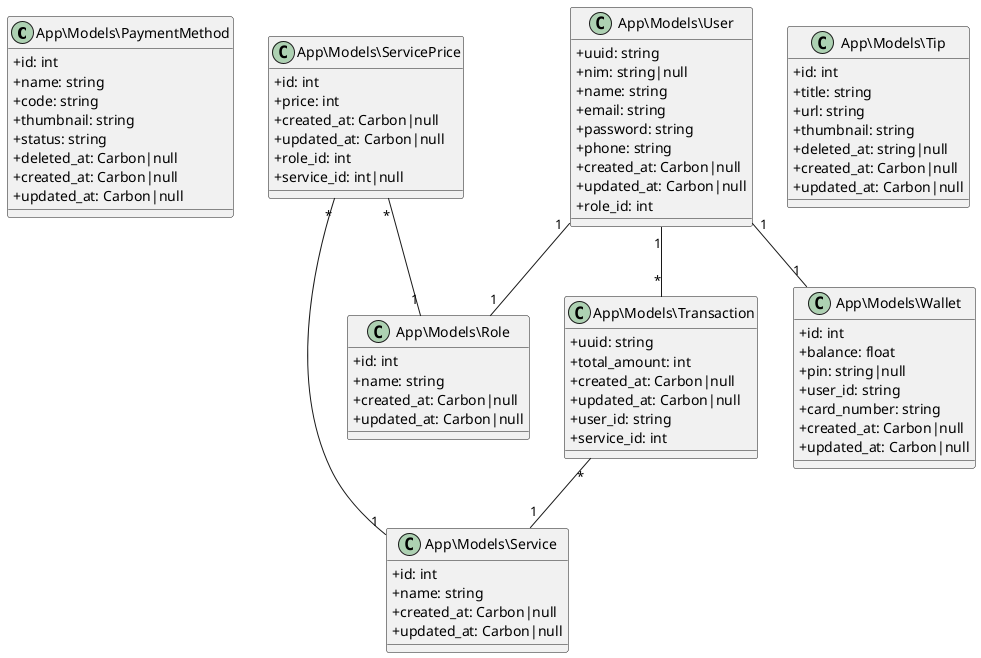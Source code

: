 @startuml E-Wallet Models Diagram

skinparam classAttributeIconSize 0

class App\Models\PaymentMethod {
  +id: int
  +name: string
  +code: string
  +thumbnail: string
  +status: string
  +deleted_at: Carbon|null
  +created_at: Carbon|null
  +updated_at: Carbon|null
}

class App\Models\Role {
  +id: int
  +name: string
  +created_at: Carbon|null
  +updated_at: Carbon|null
}

class App\Models\Service {
  +id: int
  +name: string
  +created_at: Carbon|null
  +updated_at: Carbon|null
}

class App\Models\ServicePrice {
  +id: int
  +price: int
  +created_at: Carbon|null
  +updated_at: Carbon|null
  +role_id: int
  +service_id: int|null
}

class App\Models\Tip {
  +id: int
  +title: string
  +url: string
  +thumbnail: string
  +deleted_at: string|null
  +created_at: Carbon|null
  +updated_at: Carbon|null
}

class App\Models\Transaction {
  +uuid: string
  +total_amount: int
  +created_at: Carbon|null
  +updated_at: Carbon|null
  +user_id: string
  +service_id: int
}

class App\Models\User {
  +uuid: string
  +nim: string|null
  +name: string
  +email: string
  +password: string
  +phone: string
  +created_at: Carbon|null
  +updated_at: Carbon|null
  +role_id: int
}

class App\Models\Wallet {
  +id: int
  +balance: float
  +pin: string|null
  +user_id: string
  +card_number: string
  +created_at: Carbon|null
  +updated_at: Carbon|null
}

App\Models\User "1" -- "1" App\Models\Wallet
App\Models\User "1" -- "1" App\Models\Role
App\Models\User "1" -- "*" App\Models\Transaction
App\Models\Transaction "*" -- "1" App\Models\Service
App\Models\ServicePrice "*" -- "1" App\Models\Service
App\Models\ServicePrice "*" -- "1" App\Models\Role

@enduml
